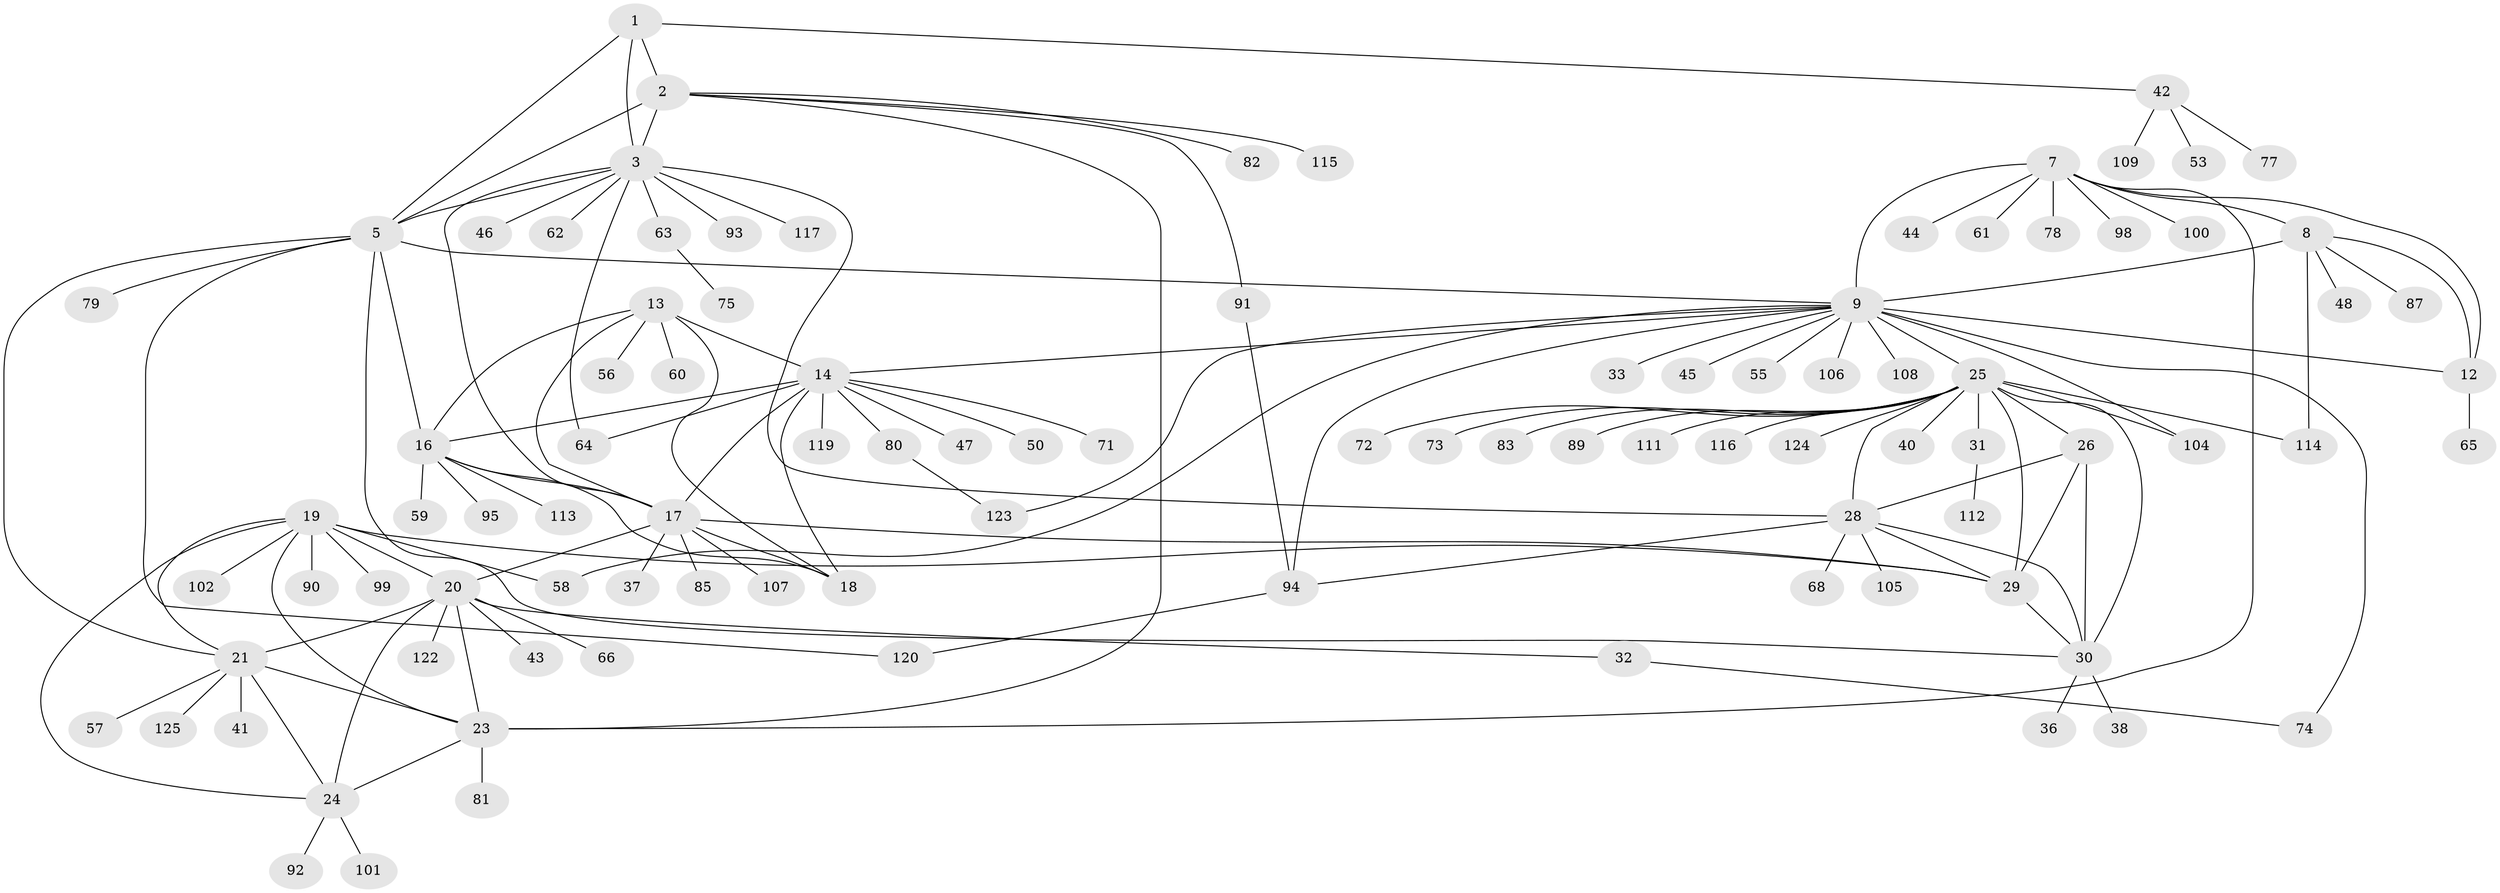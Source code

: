 // original degree distribution, {7: 0.031496062992125984, 9: 0.03937007874015748, 6: 0.015748031496062992, 12: 0.023622047244094488, 11: 0.015748031496062992, 5: 0.023622047244094488, 15: 0.007874015748031496, 8: 0.047244094488188976, 10: 0.031496062992125984, 2: 0.15748031496062992, 3: 0.015748031496062992, 1: 0.5748031496062992, 4: 0.015748031496062992}
// Generated by graph-tools (version 1.1) at 2025/11/02/27/25 16:11:31]
// undirected, 98 vertices, 139 edges
graph export_dot {
graph [start="1"]
  node [color=gray90,style=filled];
  1 [super="+84"];
  2 [super="+6"];
  3 [super="+4"];
  5 [super="+34"];
  7 [super="+11"];
  8 [super="+69"];
  9 [super="+10"];
  12 [super="+86"];
  13 [super="+121"];
  14 [super="+15"];
  16 [super="+96"];
  17 [super="+76"];
  18;
  19 [super="+127"];
  20 [super="+22"];
  21 [super="+70"];
  23 [super="+52"];
  24 [super="+67"];
  25 [super="+27"];
  26;
  28;
  29 [super="+54"];
  30 [super="+35"];
  31;
  32 [super="+39"];
  33;
  36;
  37;
  38;
  40;
  41 [super="+49"];
  42 [super="+88"];
  43;
  44;
  45;
  46;
  47;
  48 [super="+51"];
  50;
  53;
  55;
  56;
  57;
  58;
  59;
  60;
  61;
  62;
  63 [super="+103"];
  64;
  65;
  66;
  68;
  71 [super="+110"];
  72;
  73;
  74;
  75;
  77;
  78;
  79;
  80;
  81;
  82;
  83;
  85;
  87;
  89;
  90 [super="+126"];
  91;
  92;
  93;
  94 [super="+97"];
  95;
  98;
  99;
  100 [super="+118"];
  101;
  102;
  104;
  105;
  106;
  107;
  108;
  109;
  111;
  112;
  113;
  114;
  115;
  116;
  117;
  119;
  120;
  122;
  123;
  124;
  125;
  1 -- 2 [weight=2];
  1 -- 3 [weight=2];
  1 -- 5;
  1 -- 42;
  2 -- 3 [weight=4];
  2 -- 5 [weight=2];
  2 -- 82;
  2 -- 91;
  2 -- 115;
  2 -- 23;
  3 -- 5 [weight=2];
  3 -- 62;
  3 -- 64;
  3 -- 46;
  3 -- 17;
  3 -- 117;
  3 -- 28;
  3 -- 93;
  3 -- 63;
  5 -- 9;
  5 -- 21;
  5 -- 79;
  5 -- 120;
  5 -- 30;
  5 -- 16;
  7 -- 8 [weight=2];
  7 -- 9 [weight=4];
  7 -- 12 [weight=2];
  7 -- 61;
  7 -- 98;
  7 -- 100;
  7 -- 44;
  7 -- 78;
  7 -- 23;
  8 -- 9 [weight=2];
  8 -- 12;
  8 -- 48;
  8 -- 87;
  8 -- 114;
  9 -- 12 [weight=2];
  9 -- 14;
  9 -- 25;
  9 -- 33;
  9 -- 58;
  9 -- 74;
  9 -- 94;
  9 -- 104;
  9 -- 108;
  9 -- 123;
  9 -- 106;
  9 -- 45;
  9 -- 55;
  12 -- 65;
  13 -- 14 [weight=2];
  13 -- 16;
  13 -- 17;
  13 -- 18;
  13 -- 56;
  13 -- 60;
  14 -- 16 [weight=2];
  14 -- 17 [weight=2];
  14 -- 18 [weight=2];
  14 -- 119;
  14 -- 64;
  14 -- 71;
  14 -- 47;
  14 -- 50;
  14 -- 80;
  16 -- 17;
  16 -- 18;
  16 -- 59;
  16 -- 95;
  16 -- 113;
  17 -- 18;
  17 -- 20;
  17 -- 29;
  17 -- 37;
  17 -- 85;
  17 -- 107;
  19 -- 20 [weight=2];
  19 -- 21;
  19 -- 23;
  19 -- 24;
  19 -- 29;
  19 -- 58;
  19 -- 90;
  19 -- 99;
  19 -- 102;
  20 -- 21 [weight=2];
  20 -- 23 [weight=2];
  20 -- 24 [weight=2];
  20 -- 66;
  20 -- 32;
  20 -- 43;
  20 -- 122;
  21 -- 23;
  21 -- 24;
  21 -- 41;
  21 -- 57;
  21 -- 125;
  23 -- 24;
  23 -- 81;
  24 -- 92;
  24 -- 101;
  25 -- 26 [weight=2];
  25 -- 28 [weight=2];
  25 -- 29 [weight=2];
  25 -- 30 [weight=2];
  25 -- 31;
  25 -- 72;
  25 -- 104;
  25 -- 114;
  25 -- 89;
  25 -- 40;
  25 -- 73;
  25 -- 111;
  25 -- 83;
  25 -- 116;
  25 -- 124;
  26 -- 28;
  26 -- 29;
  26 -- 30;
  28 -- 29;
  28 -- 30;
  28 -- 68;
  28 -- 94;
  28 -- 105;
  29 -- 30;
  30 -- 36;
  30 -- 38;
  31 -- 112;
  32 -- 74;
  42 -- 53;
  42 -- 77;
  42 -- 109;
  63 -- 75;
  80 -- 123;
  91 -- 94;
  94 -- 120;
}
